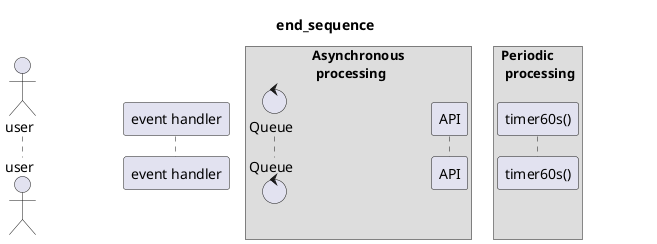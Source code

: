 @startuml
skinparam BoxPadding 10
title "end_sequence"
newpage end_sequence 1
== click end-button then end ==
actor user as u
participant "event handler" as h
box "<b>Asynchronous\n processing"
control Queue as q
participant API
end box
box <b>Periodic\n processing
participant "timer60s()" as tm
end box

u -> h: エンドボタンクリック\nhandleEndClick()
activate h
h -> q: add Queue
deactivate h
activate q
note over q
    envに以下設定
    ---
    * env.isDoing == false
    * env.doingTask.summary
    * env.doingTask.description
    * env.doingTask.end
end note
q -> q: toggleTaskStatus(false)
note left
    view更新
end note
activate q
deactivate q
alt LoggedIn case
    q -> q: add API call
    activate q
    alt doingTask is synced
        q -> API: updatetEvent
        note right #adf
            タスクの状態
            ---
            ②doing task synced
            (ref. State diagram )
        end note
        activate API
    else doingTask is **not** synced
        q -> API: insertEvent
        note right #adf
            タスクの状態
            ---
            ①doing task unsynced
            (ref. State diagram )
        end note

        deactivate q
        deactivate q
    end 
    alt fullfilled
        API -> q: resolve
        note right #adf
            タスクの状態
            ---
            ④end task synced
            (ref. State diagram )
        end note
        activate q
        note over q
            envに以下設定
            ---
            * env.doingTask.isSynced = true
            * env.doingTask.id
        end note
    else rejected
        API -> q: reject
        note right #adf
            タスクの状態
            ---
            ③end task unsynced
            (ref. State diagram )
        end note
        deactivate API
        note over q
            envに以下設定
            ---
            * env.doingTask.isSynced = false
        end note
        ref over tm: end_sequence 2
    end
    note over q
        * env.doneTask.list更新
        * view(doneTaskList)更新
        * ローカルストレージに**env.doneTask.list**をセット
        * ローカルストレージから**env.doingTask**を削除
    end note
    deactivate q
else Not LoggedIn case
    q -[#transparent]-> q
    activate q
    note over q
        * env.doneTask.list更新
        * view(doneTaskList)更新
        * ローカルストレージに**env.doneTask.list**をセット
        * ローカルストレージから**env.doingTask**を削除
    end note
end
deactivate q
deactivate h
newpage end_sequence 2
== fetch G-cal then end ==
tm -> q: add Queue
activate tm
deactivate tm
activate q
alt env.isDoing == true
    alt env.doingTask.isSynced == true
        q -> q: add API call
        activate q
        q -> API:getEvent
        note right #adf
            タスクの状態
            ---
            ②doing task synced
            (ref. State diagram )
        end note
        deactivate q
        deactivate q
        activate API
        alt fullfilled
            API -> q: resolve
            note right #adf
                タスクの状態
                ---
                ④end task synced
                (ref. State diagram )
            end note
            activate q
            alt 実行中のタスクが終了していた場合
                note over q
                    envに以下設定
                    ---
                    * env.isDoing = false
                    * env.doingTask.summary
                    * env.doingTask.description
                    * env.doingTask.end
                end note

                q -> q: toggleTaskStatus(false)
                note left
                    view更新
                end note
                activate q
                deactivate q
                note over q
                    * env.doneTask.list更新
                    * view(doneTaskList)更新
                    * ローカルストレージに**env.doneTask.list**をセット
                    * ローカルストレージから**env.doingTask**を削除
                end note

            end
        else rejected
            API -> q: reject
            deactivate API
            note right #CCC
                * 通信途絶
                * アクセス不可
            end note
            note over q
                handleRejectedCommon()
            end note
        end
    else env.doingTask.isSynced == false
        ref over q: start_sequence 2
    end 
else env.isDoing == false
    q -> q: add API call
    activate q
    q -> API: listEvent
    deactivate q
    deactivate q
    activate API
    alt fullfilled
        API -> q: resolve
        activate q
        alt G-calに実行中のタスクがあり、\nローカルでは終了済み(未同期)の場合
            q -> q: add API call
                note right API #adf
                    タスクの状態
                    ---
                    ③end task unsynced
                    (ref. State diagram )
                end note
            activate q
            q -> API: updateEvent
            deactivate q
            deactivate q
            alt fullfilled
                API -> q: resolve
                note right #adf
                    タスクの状態
                    ---
                    ④end task synced
                    (ref. State diagram )
                end note

                activate q
                ' edditing
                note over q
                    * env.doneTask.list更新(isSynced = true)
                    * view(doneTaskList)更新
                    * ローカルストレージに**env.doneTask.list**をセット
                end note
            end
        else G-calに実行中のタスクがあり、\nローカルには保存されていない場合
            ref over q: start_sequence 2
        end
    else rejected
        API -> q: reject
        deactivate API
        note right #CCC
            * 通信途絶
            * アクセス不可
        end note
        note over q
            handleRejectedCommon()
        end note
    end
    deactivate q

' editting

end

    @enduml
